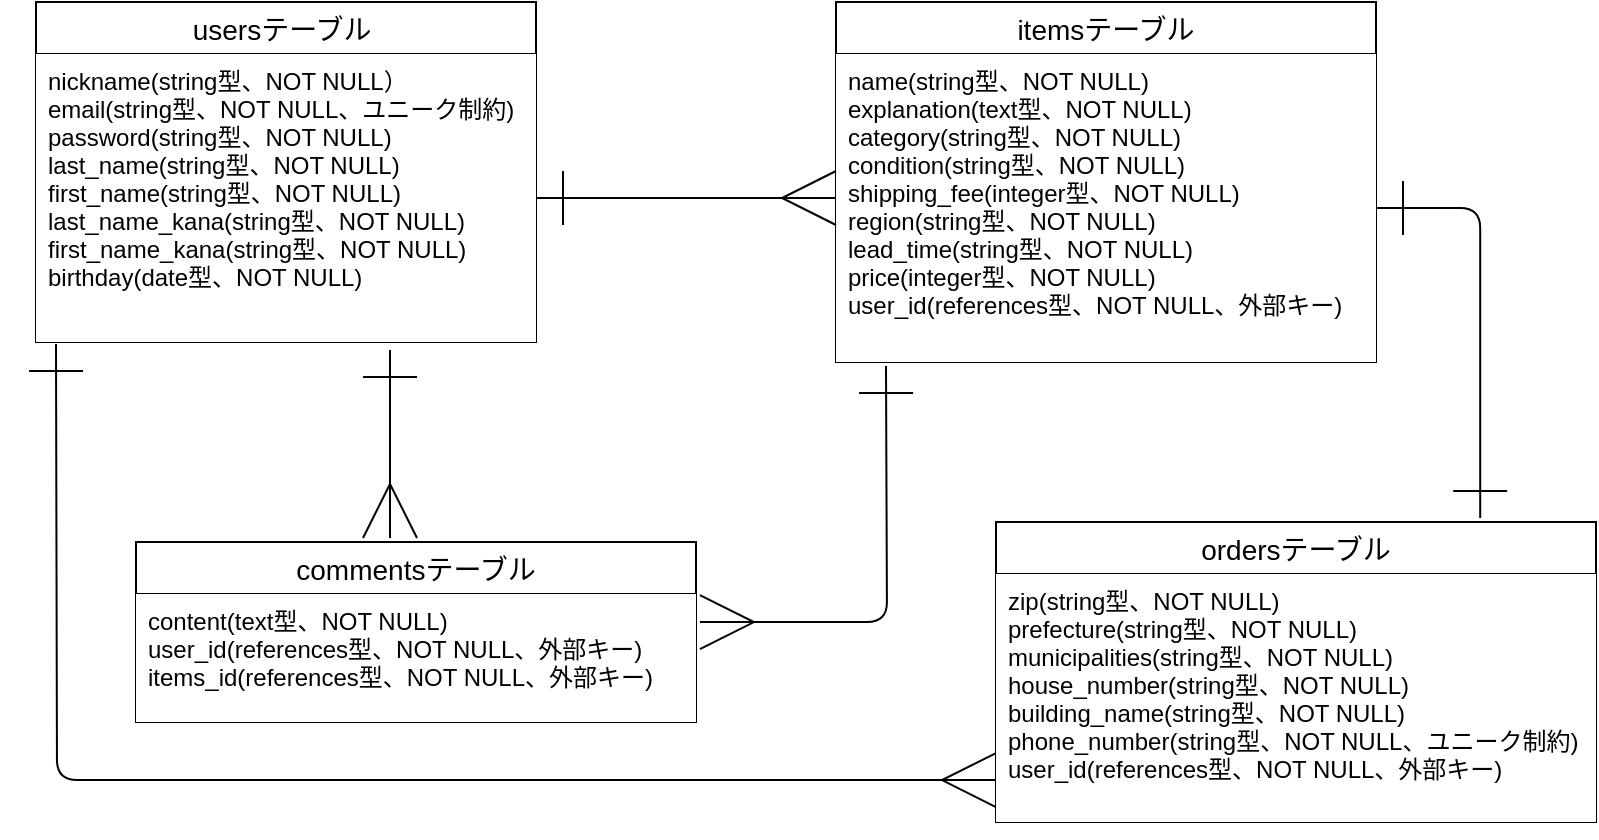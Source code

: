 <mxfile>
    <diagram id="agqtZIGxL5TXMwDqzRwd" name="ページ1">
        <mxGraphModel dx="902" dy="480" grid="1" gridSize="10" guides="1" tooltips="1" connect="1" arrows="1" fold="1" page="1" pageScale="1" pageWidth="827" pageHeight="1169" math="0" shadow="0">
            <root>
                <mxCell id="0"/>
                <mxCell id="1" parent="0"/>
                <mxCell id="2" value="usersテーブル " style="swimlane;fontStyle=0;childLayout=stackLayout;horizontal=1;startSize=26;horizontalStack=0;resizeParent=1;resizeParentMax=0;resizeLast=0;collapsible=1;marginBottom=0;align=center;fontSize=14;fillColor=#FFFFFF;" parent="1" vertex="1">
                    <mxGeometry x="30" y="50" width="250" height="170" as="geometry">
                        <mxRectangle x="30" y="50" width="60" height="30" as="alternateBounds"/>
                    </mxGeometry>
                </mxCell>
                <mxCell id="3" value="nickname(string型、NOT NULL）&#10;email(string型、NOT NULL、ユニーク制約)&#10;password(string型、NOT NULL)&#10;last_name(string型、NOT NULL)&#10;first_name(string型、NOT NULL)&#10;last_name_kana(string型、NOT NULL)&#10;first_name_kana(string型、NOT NULL)&#10;birthday(date型、NOT NULL)&#10;" style="text;strokeColor=none;fillColor=#FFFFFF;spacingLeft=4;spacingRight=4;overflow=hidden;rotatable=0;points=[[0,0.5],[1,0.5]];portConstraint=eastwest;fontSize=12;" parent="2" vertex="1">
                    <mxGeometry y="26" width="250" height="144" as="geometry"/>
                </mxCell>
                <mxCell id="26" style="html=1;exitX=0;exitY=0.5;exitDx=0;exitDy=0;entryX=0;entryY=0.831;entryDx=0;entryDy=0;entryPerimeter=0;strokeWidth=1;startArrow=ERone;startFill=0;endArrow=ERmany;endFill=0;startSize=25;endSize=25;edgeStyle=orthogonalEdgeStyle;fillColor=#FFFFFF;" parent="2" target="16" edge="1">
                    <mxGeometry relative="1" as="geometry">
                        <mxPoint x="10" y="171" as="sourcePoint"/>
                        <mxPoint x="9" y="238.968" as="targetPoint"/>
                    </mxGeometry>
                </mxCell>
                <mxCell id="7" value="itemsテーブル" style="swimlane;fontStyle=0;childLayout=stackLayout;horizontal=1;startSize=26;horizontalStack=0;resizeParent=1;resizeParentMax=0;resizeLast=0;collapsible=1;marginBottom=0;align=center;fontSize=14;fillColor=#FFFFFF;" parent="1" vertex="1">
                    <mxGeometry x="430" y="50" width="270" height="180" as="geometry"/>
                </mxCell>
                <mxCell id="8" value="name(string型、NOT NULL)&#10;explanation(text型、NOT NULL)&#10;category(string型、NOT NULL)&#10;condition(string型、NOT NULL)&#10;shipping_fee(integer型、NOT NULL)&#10;region(string型、NOT NULL)&#10;lead_time(string型、NOT NULL)&#10;price(integer型、NOT NULL)&#10;user_id(references型、NOT NULL、外部キー)&#10;" style="text;strokeColor=none;fillColor=#FFFFFF;spacingLeft=4;spacingRight=4;overflow=hidden;rotatable=0;points=[[0,0.5],[1,0.5]];portConstraint=eastwest;fontSize=12;" parent="7" vertex="1">
                    <mxGeometry y="26" width="270" height="154" as="geometry"/>
                </mxCell>
                <mxCell id="11" value="commentsテーブル" style="swimlane;fontStyle=0;childLayout=stackLayout;horizontal=1;startSize=26;horizontalStack=0;resizeParent=1;resizeParentMax=0;resizeLast=0;collapsible=1;marginBottom=0;align=center;fontSize=14;fillColor=#FFFFFF;" parent="1" vertex="1">
                    <mxGeometry x="80" y="320" width="280" height="90" as="geometry"/>
                </mxCell>
                <mxCell id="12" value="content(text型、NOT NULL)&#10;user_id(references型、NOT NULL、外部キー)&#10;items_id(references型、NOT NULL、外部キー)&#10;" style="text;strokeColor=none;fillColor=#FFFFFF;spacingLeft=4;spacingRight=4;overflow=hidden;rotatable=0;points=[[0,0.5],[1,0.5]];portConstraint=eastwest;fontSize=12;" parent="11" vertex="1">
                    <mxGeometry y="26" width="280" height="64" as="geometry"/>
                </mxCell>
                <mxCell id="15" value="ordersテーブル" style="swimlane;fontStyle=0;childLayout=stackLayout;horizontal=1;startSize=26;horizontalStack=0;resizeParent=1;resizeParentMax=0;resizeLast=0;collapsible=1;marginBottom=0;align=center;fontSize=14;fillColor=#FFFFFF;" parent="1" vertex="1">
                    <mxGeometry x="510" y="310" width="300" height="150" as="geometry"/>
                </mxCell>
                <mxCell id="16" value="zip(string型、NOT NULL)&#10;prefecture(string型、NOT NULL)&#10;municipalities(string型、NOT NULL)&#10;house_number(string型、NOT NULL)&#10;building_name(string型、NOT NULL)&#10;phone_number(string型、NOT NULL、ユニーク制約)&#10;user_id(references型、NOT NULL、外部キー)" style="text;strokeColor=none;fillColor=#FFFFFF;spacingLeft=4;spacingRight=4;overflow=hidden;rotatable=0;points=[[0,0.5],[1,0.5]];portConstraint=eastwest;fontSize=12;" parent="15" vertex="1">
                    <mxGeometry y="26" width="300" height="124" as="geometry"/>
                </mxCell>
                <mxCell id="20" style="edgeStyle=none;html=1;startArrow=ERone;startFill=0;endArrow=ERmany;endFill=0;strokeWidth=1;endSize=25;startSize=25;fillColor=#FFFFFF;" parent="1" edge="1">
                    <mxGeometry relative="1" as="geometry">
                        <mxPoint x="280" y="148" as="sourcePoint"/>
                        <mxPoint x="430" y="148" as="targetPoint"/>
                    </mxGeometry>
                </mxCell>
                <mxCell id="23" style="edgeStyle=none;html=1;strokeWidth=1;startArrow=ERone;startFill=0;endArrow=ERmany;endFill=0;startSize=25;endSize=25;exitX=0.708;exitY=1.021;exitDx=0;exitDy=0;exitPerimeter=0;fillColor=#FFFFFF;" parent="1" edge="1">
                    <mxGeometry relative="1" as="geometry">
                        <mxPoint x="207" y="318" as="targetPoint"/>
                        <mxPoint x="207" y="224.024" as="sourcePoint"/>
                    </mxGeometry>
                </mxCell>
                <mxCell id="24" style="html=1;exitX=0;exitY=0.5;exitDx=0;exitDy=0;strokeWidth=1;startArrow=ERone;startFill=0;endArrow=ERmany;endFill=0;startSize=25;endSize=25;edgeStyle=orthogonalEdgeStyle;entryX=1.007;entryY=0.219;entryDx=0;entryDy=0;entryPerimeter=0;fillColor=#FFFFFF;" parent="1" target="12" edge="1">
                    <mxGeometry relative="1" as="geometry">
                        <mxPoint x="455" y="440" as="targetPoint"/>
                        <mxPoint x="455" y="232" as="sourcePoint"/>
                    </mxGeometry>
                </mxCell>
                <mxCell id="27" style="edgeStyle=orthogonalEdgeStyle;html=1;exitX=1;exitY=0.5;exitDx=0;exitDy=0;entryX=0.807;entryY=-0.013;entryDx=0;entryDy=0;entryPerimeter=0;strokeWidth=1;startArrow=ERone;startFill=0;endArrow=ERone;endFill=0;startSize=25;endSize=25;fillColor=#FFFFFF;" parent="1" source="8" target="15" edge="1">
                    <mxGeometry relative="1" as="geometry"/>
                </mxCell>
            </root>
        </mxGraphModel>
    </diagram>
</mxfile>
